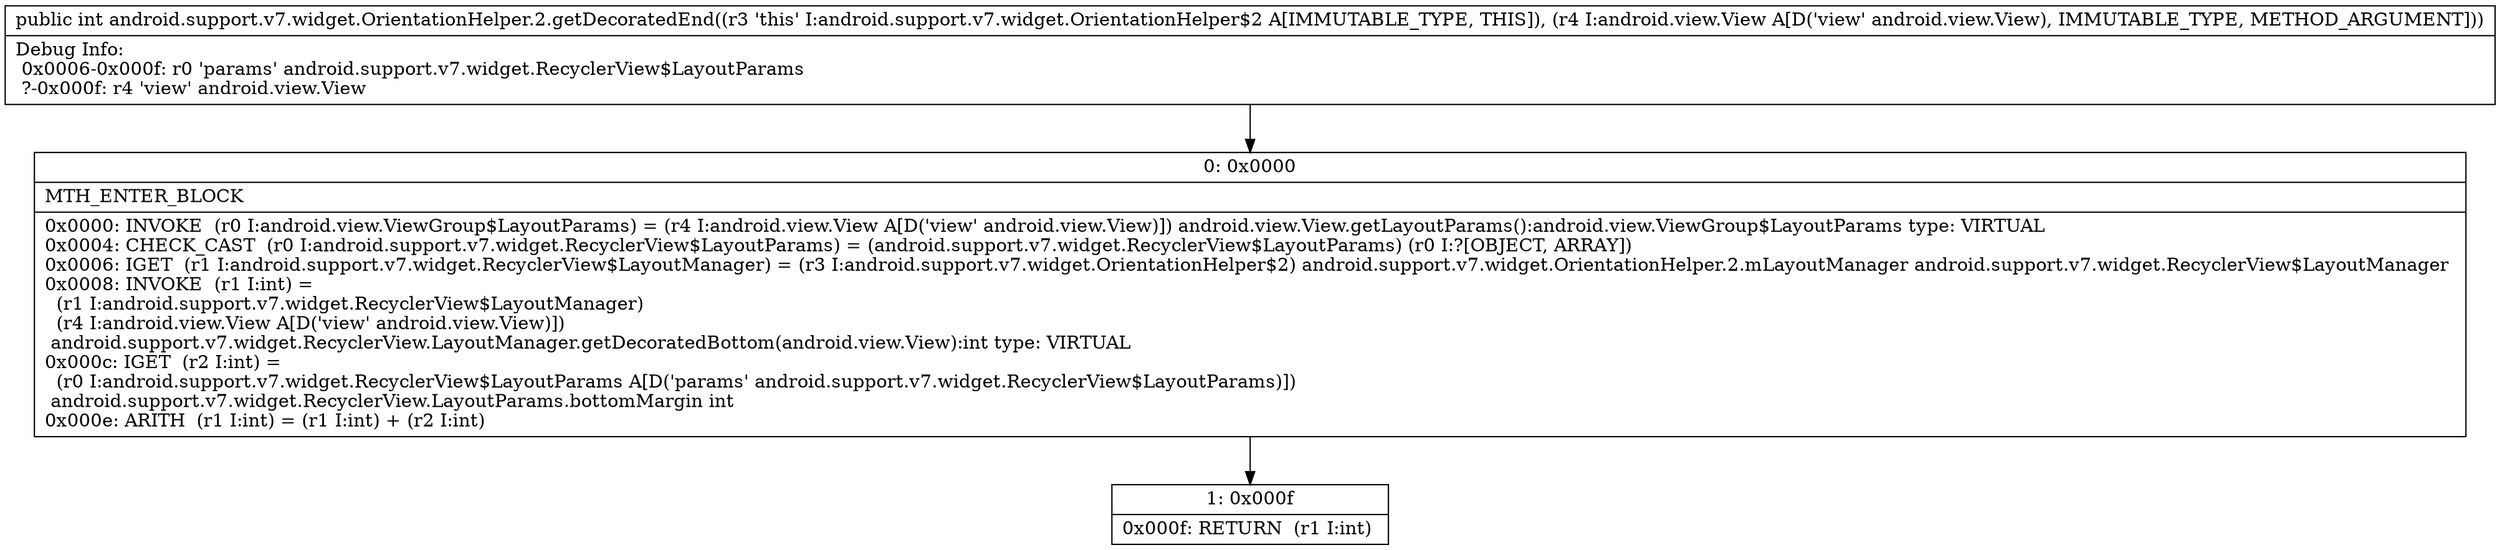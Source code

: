 digraph "CFG forandroid.support.v7.widget.OrientationHelper.2.getDecoratedEnd(Landroid\/view\/View;)I" {
Node_0 [shape=record,label="{0\:\ 0x0000|MTH_ENTER_BLOCK\l|0x0000: INVOKE  (r0 I:android.view.ViewGroup$LayoutParams) = (r4 I:android.view.View A[D('view' android.view.View)]) android.view.View.getLayoutParams():android.view.ViewGroup$LayoutParams type: VIRTUAL \l0x0004: CHECK_CAST  (r0 I:android.support.v7.widget.RecyclerView$LayoutParams) = (android.support.v7.widget.RecyclerView$LayoutParams) (r0 I:?[OBJECT, ARRAY]) \l0x0006: IGET  (r1 I:android.support.v7.widget.RecyclerView$LayoutManager) = (r3 I:android.support.v7.widget.OrientationHelper$2) android.support.v7.widget.OrientationHelper.2.mLayoutManager android.support.v7.widget.RecyclerView$LayoutManager \l0x0008: INVOKE  (r1 I:int) = \l  (r1 I:android.support.v7.widget.RecyclerView$LayoutManager)\l  (r4 I:android.view.View A[D('view' android.view.View)])\l android.support.v7.widget.RecyclerView.LayoutManager.getDecoratedBottom(android.view.View):int type: VIRTUAL \l0x000c: IGET  (r2 I:int) = \l  (r0 I:android.support.v7.widget.RecyclerView$LayoutParams A[D('params' android.support.v7.widget.RecyclerView$LayoutParams)])\l android.support.v7.widget.RecyclerView.LayoutParams.bottomMargin int \l0x000e: ARITH  (r1 I:int) = (r1 I:int) + (r2 I:int) \l}"];
Node_1 [shape=record,label="{1\:\ 0x000f|0x000f: RETURN  (r1 I:int) \l}"];
MethodNode[shape=record,label="{public int android.support.v7.widget.OrientationHelper.2.getDecoratedEnd((r3 'this' I:android.support.v7.widget.OrientationHelper$2 A[IMMUTABLE_TYPE, THIS]), (r4 I:android.view.View A[D('view' android.view.View), IMMUTABLE_TYPE, METHOD_ARGUMENT]))  | Debug Info:\l  0x0006\-0x000f: r0 'params' android.support.v7.widget.RecyclerView$LayoutParams\l  ?\-0x000f: r4 'view' android.view.View\l}"];
MethodNode -> Node_0;
Node_0 -> Node_1;
}


